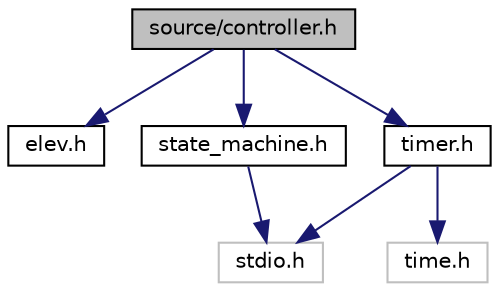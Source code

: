 digraph "source/controller.h"
{
  edge [fontname="Helvetica",fontsize="10",labelfontname="Helvetica",labelfontsize="10"];
  node [fontname="Helvetica",fontsize="10",shape=record];
  Node1 [label="source/controller.h",height=0.2,width=0.4,color="black", fillcolor="grey75", style="filled", fontcolor="black"];
  Node1 -> Node2 [color="midnightblue",fontsize="10",style="solid"];
  Node2 [label="elev.h",height=0.2,width=0.4,color="black", fillcolor="white", style="filled",URL="$elev_8h_source.html"];
  Node1 -> Node3 [color="midnightblue",fontsize="10",style="solid"];
  Node3 [label="timer.h",height=0.2,width=0.4,color="black", fillcolor="white", style="filled",URL="$timer_8h.html",tooltip="A simple module to controll the timer of the door. "];
  Node3 -> Node4 [color="midnightblue",fontsize="10",style="solid"];
  Node4 [label="stdio.h",height=0.2,width=0.4,color="grey75", fillcolor="white", style="filled"];
  Node3 -> Node5 [color="midnightblue",fontsize="10",style="solid"];
  Node5 [label="time.h",height=0.2,width=0.4,color="grey75", fillcolor="white", style="filled"];
  Node1 -> Node6 [color="midnightblue",fontsize="10",style="solid"];
  Node6 [label="state_machine.h",height=0.2,width=0.4,color="black", fillcolor="white", style="filled",URL="$state__machine_8h.html",tooltip="This module contains the state machine ant the initialize function. "];
  Node6 -> Node4 [color="midnightblue",fontsize="10",style="solid"];
}

